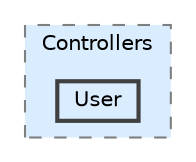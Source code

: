 digraph "User"
{
 // INTERACTIVE_SVG=YES
 // LATEX_PDF_SIZE
  bgcolor="transparent";
  edge [fontname=Helvetica,fontsize=10,labelfontname=Helvetica,labelfontsize=10];
  node [fontname=Helvetica,fontsize=10,shape=box,height=0.2,width=0.4];
  compound=true
  subgraph clusterdir_86cb18b2f88bb141faeaf6012a4bbfb3 {
    graph [ bgcolor="#daedff", pencolor="grey50", label="Controllers", fontname=Helvetica,fontsize=10 style="filled,dashed", URL="dir_86cb18b2f88bb141faeaf6012a4bbfb3.html",tooltip=""]
  dir_1d14be3cc80bd9e75daafcda7b62ddc0 [label="User", fillcolor="#daedff", color="grey25", style="filled,bold", URL="dir_1d14be3cc80bd9e75daafcda7b62ddc0.html",tooltip=""];
  }
}
